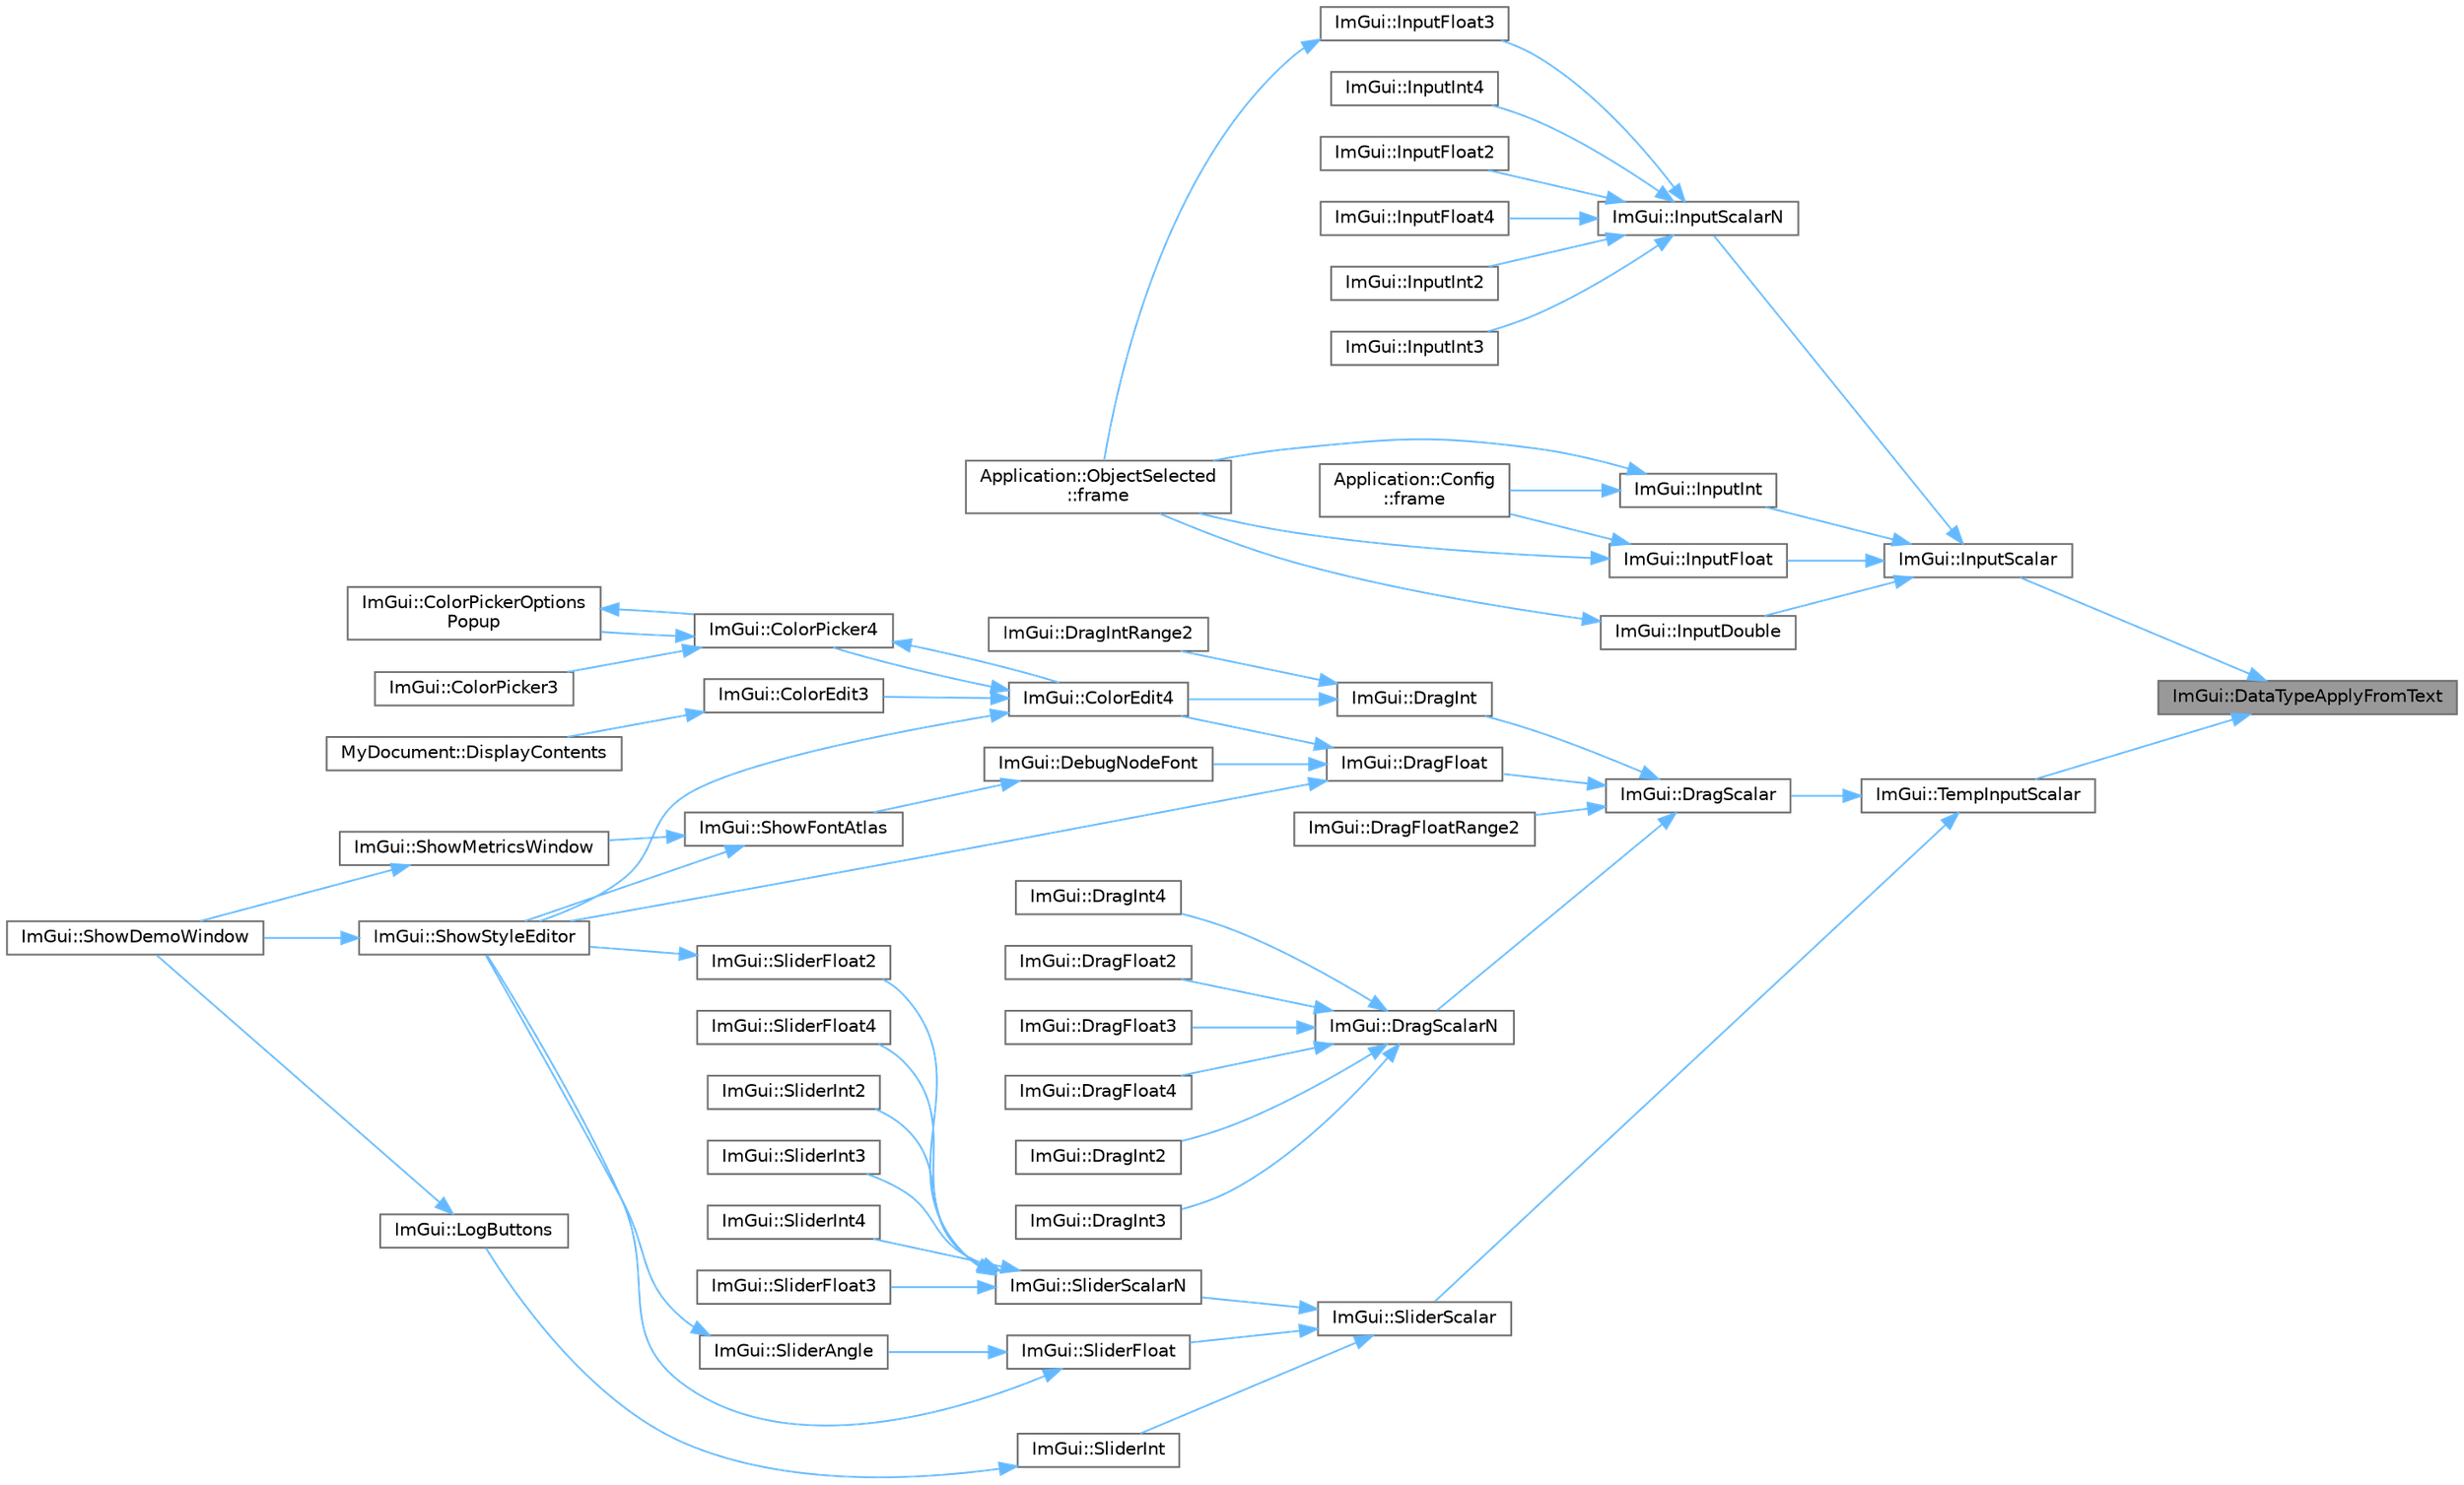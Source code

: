 digraph "ImGui::DataTypeApplyFromText"
{
 // LATEX_PDF_SIZE
  bgcolor="transparent";
  edge [fontname=Helvetica,fontsize=10,labelfontname=Helvetica,labelfontsize=10];
  node [fontname=Helvetica,fontsize=10,shape=box,height=0.2,width=0.4];
  rankdir="RL";
  Node1 [id="Node000001",label="ImGui::DataTypeApplyFromText",height=0.2,width=0.4,color="gray40", fillcolor="grey60", style="filled", fontcolor="black",tooltip=" "];
  Node1 -> Node2 [id="edge1_Node000001_Node000002",dir="back",color="steelblue1",style="solid",tooltip=" "];
  Node2 [id="Node000002",label="ImGui::InputScalar",height=0.2,width=0.4,color="grey40", fillcolor="white", style="filled",URL="$namespace_im_gui.html#afdb54540b7480872fbb746f64344b374",tooltip=" "];
  Node2 -> Node3 [id="edge2_Node000002_Node000003",dir="back",color="steelblue1",style="solid",tooltip=" "];
  Node3 [id="Node000003",label="ImGui::InputDouble",height=0.2,width=0.4,color="grey40", fillcolor="white", style="filled",URL="$namespace_im_gui.html#ad941c3cfa561ca35b674fd5802bcf870",tooltip=" "];
  Node3 -> Node4 [id="edge3_Node000003_Node000004",dir="back",color="steelblue1",style="solid",tooltip=" "];
  Node4 [id="Node000004",label="Application::ObjectSelected\l::frame",height=0.2,width=0.4,color="grey40", fillcolor="white", style="filled",URL="$class_application_1_1_object_selected.html#a30dd507edcc6c76dd65cc0cf9dda010a",tooltip=" "];
  Node2 -> Node5 [id="edge4_Node000002_Node000005",dir="back",color="steelblue1",style="solid",tooltip=" "];
  Node5 [id="Node000005",label="ImGui::InputFloat",height=0.2,width=0.4,color="grey40", fillcolor="white", style="filled",URL="$namespace_im_gui.html#a36b86c9d7226f18c316400c83a904454",tooltip=" "];
  Node5 -> Node6 [id="edge5_Node000005_Node000006",dir="back",color="steelblue1",style="solid",tooltip=" "];
  Node6 [id="Node000006",label="Application::Config\l::frame",height=0.2,width=0.4,color="grey40", fillcolor="white", style="filled",URL="$class_application_1_1_config.html#a291cc3a874949e121dcf83a3f90681bc",tooltip=" "];
  Node5 -> Node4 [id="edge6_Node000005_Node000004",dir="back",color="steelblue1",style="solid",tooltip=" "];
  Node2 -> Node7 [id="edge7_Node000002_Node000007",dir="back",color="steelblue1",style="solid",tooltip=" "];
  Node7 [id="Node000007",label="ImGui::InputInt",height=0.2,width=0.4,color="grey40", fillcolor="white", style="filled",URL="$namespace_im_gui.html#a36fc45a3c41a63ea9a983cc851752505",tooltip=" "];
  Node7 -> Node6 [id="edge8_Node000007_Node000006",dir="back",color="steelblue1",style="solid",tooltip=" "];
  Node7 -> Node4 [id="edge9_Node000007_Node000004",dir="back",color="steelblue1",style="solid",tooltip=" "];
  Node2 -> Node8 [id="edge10_Node000002_Node000008",dir="back",color="steelblue1",style="solid",tooltip=" "];
  Node8 [id="Node000008",label="ImGui::InputScalarN",height=0.2,width=0.4,color="grey40", fillcolor="white", style="filled",URL="$namespace_im_gui.html#afb17f0092027c09183df498834abace9",tooltip=" "];
  Node8 -> Node9 [id="edge11_Node000008_Node000009",dir="back",color="steelblue1",style="solid",tooltip=" "];
  Node9 [id="Node000009",label="ImGui::InputFloat2",height=0.2,width=0.4,color="grey40", fillcolor="white", style="filled",URL="$namespace_im_gui.html#a854ba6decd4ae7e4b0980a9c71bfa47d",tooltip=" "];
  Node8 -> Node10 [id="edge12_Node000008_Node000010",dir="back",color="steelblue1",style="solid",tooltip=" "];
  Node10 [id="Node000010",label="ImGui::InputFloat3",height=0.2,width=0.4,color="grey40", fillcolor="white", style="filled",URL="$namespace_im_gui.html#a970a00fd1a4226c697ea5fb807fb62d8",tooltip=" "];
  Node10 -> Node4 [id="edge13_Node000010_Node000004",dir="back",color="steelblue1",style="solid",tooltip=" "];
  Node8 -> Node11 [id="edge14_Node000008_Node000011",dir="back",color="steelblue1",style="solid",tooltip=" "];
  Node11 [id="Node000011",label="ImGui::InputFloat4",height=0.2,width=0.4,color="grey40", fillcolor="white", style="filled",URL="$namespace_im_gui.html#a69675d2e9780a0e5a7a372f936b64d49",tooltip=" "];
  Node8 -> Node12 [id="edge15_Node000008_Node000012",dir="back",color="steelblue1",style="solid",tooltip=" "];
  Node12 [id="Node000012",label="ImGui::InputInt2",height=0.2,width=0.4,color="grey40", fillcolor="white", style="filled",URL="$namespace_im_gui.html#a83dfd2daacefb741e67d8d69821e1590",tooltip=" "];
  Node8 -> Node13 [id="edge16_Node000008_Node000013",dir="back",color="steelblue1",style="solid",tooltip=" "];
  Node13 [id="Node000013",label="ImGui::InputInt3",height=0.2,width=0.4,color="grey40", fillcolor="white", style="filled",URL="$namespace_im_gui.html#ab8e7466e5bdda70fefa551eb662dc3f5",tooltip=" "];
  Node8 -> Node14 [id="edge17_Node000008_Node000014",dir="back",color="steelblue1",style="solid",tooltip=" "];
  Node14 [id="Node000014",label="ImGui::InputInt4",height=0.2,width=0.4,color="grey40", fillcolor="white", style="filled",URL="$namespace_im_gui.html#a3a57668b83f7a99d295f94baa71add0a",tooltip=" "];
  Node1 -> Node15 [id="edge18_Node000001_Node000015",dir="back",color="steelblue1",style="solid",tooltip=" "];
  Node15 [id="Node000015",label="ImGui::TempInputScalar",height=0.2,width=0.4,color="grey40", fillcolor="white", style="filled",URL="$namespace_im_gui.html#a392fed3e7db2a75abf217bf84c6abce9",tooltip=" "];
  Node15 -> Node16 [id="edge19_Node000015_Node000016",dir="back",color="steelblue1",style="solid",tooltip=" "];
  Node16 [id="Node000016",label="ImGui::DragScalar",height=0.2,width=0.4,color="grey40", fillcolor="white", style="filled",URL="$namespace_im_gui.html#a17d8926e8f44a6d00575b12081c51fe0",tooltip=" "];
  Node16 -> Node17 [id="edge20_Node000016_Node000017",dir="back",color="steelblue1",style="solid",tooltip=" "];
  Node17 [id="Node000017",label="ImGui::DragFloat",height=0.2,width=0.4,color="grey40", fillcolor="white", style="filled",URL="$namespace_im_gui.html#aab1b20e7bf98aa7bbdb26f8cd3ad91e6",tooltip=" "];
  Node17 -> Node18 [id="edge21_Node000017_Node000018",dir="back",color="steelblue1",style="solid",tooltip=" "];
  Node18 [id="Node000018",label="ImGui::ColorEdit4",height=0.2,width=0.4,color="grey40", fillcolor="white", style="filled",URL="$namespace_im_gui.html#ac3f45e2aa0b1d591cc8a2cdf8b566a45",tooltip=" "];
  Node18 -> Node19 [id="edge22_Node000018_Node000019",dir="back",color="steelblue1",style="solid",tooltip=" "];
  Node19 [id="Node000019",label="ImGui::ColorEdit3",height=0.2,width=0.4,color="grey40", fillcolor="white", style="filled",URL="$namespace_im_gui.html#a5afe76ba1c91f07363e40396e7df656e",tooltip=" "];
  Node19 -> Node20 [id="edge23_Node000019_Node000020",dir="back",color="steelblue1",style="solid",tooltip=" "];
  Node20 [id="Node000020",label="MyDocument::DisplayContents",height=0.2,width=0.4,color="grey40", fillcolor="white", style="filled",URL="$struct_my_document.html#aa51e0b8e6c95b7109a507603599c05d9",tooltip=" "];
  Node18 -> Node21 [id="edge24_Node000018_Node000021",dir="back",color="steelblue1",style="solid",tooltip=" "];
  Node21 [id="Node000021",label="ImGui::ColorPicker4",height=0.2,width=0.4,color="grey40", fillcolor="white", style="filled",URL="$namespace_im_gui.html#a3d5aae9e0a14aa051d5a799abbe97b32",tooltip=" "];
  Node21 -> Node18 [id="edge25_Node000021_Node000018",dir="back",color="steelblue1",style="solid",tooltip=" "];
  Node21 -> Node22 [id="edge26_Node000021_Node000022",dir="back",color="steelblue1",style="solid",tooltip=" "];
  Node22 [id="Node000022",label="ImGui::ColorPicker3",height=0.2,width=0.4,color="grey40", fillcolor="white", style="filled",URL="$namespace_im_gui.html#a2a2a98cb9a17b18702be6b954670b388",tooltip=" "];
  Node21 -> Node23 [id="edge27_Node000021_Node000023",dir="back",color="steelblue1",style="solid",tooltip=" "];
  Node23 [id="Node000023",label="ImGui::ColorPickerOptions\lPopup",height=0.2,width=0.4,color="grey40", fillcolor="white", style="filled",URL="$namespace_im_gui.html#a6d112eeb6d8ffdebbc9d9a8c66babbee",tooltip=" "];
  Node23 -> Node21 [id="edge28_Node000023_Node000021",dir="back",color="steelblue1",style="solid",tooltip=" "];
  Node18 -> Node24 [id="edge29_Node000018_Node000024",dir="back",color="steelblue1",style="solid",tooltip=" "];
  Node24 [id="Node000024",label="ImGui::ShowStyleEditor",height=0.2,width=0.4,color="grey40", fillcolor="white", style="filled",URL="$namespace_im_gui.html#ab2eb3dec78d054fe3feab1c091ec5de5",tooltip=" "];
  Node24 -> Node25 [id="edge30_Node000024_Node000025",dir="back",color="steelblue1",style="solid",tooltip=" "];
  Node25 [id="Node000025",label="ImGui::ShowDemoWindow",height=0.2,width=0.4,color="grey40", fillcolor="white", style="filled",URL="$namespace_im_gui.html#af95643a0ce4893b9e57c12991922fb18",tooltip=" "];
  Node17 -> Node26 [id="edge31_Node000017_Node000026",dir="back",color="steelblue1",style="solid",tooltip=" "];
  Node26 [id="Node000026",label="ImGui::DebugNodeFont",height=0.2,width=0.4,color="grey40", fillcolor="white", style="filled",URL="$namespace_im_gui.html#ae0207d60728f7e6a47dbcd1d7d84e3cb",tooltip=" "];
  Node26 -> Node27 [id="edge32_Node000026_Node000027",dir="back",color="steelblue1",style="solid",tooltip=" "];
  Node27 [id="Node000027",label="ImGui::ShowFontAtlas",height=0.2,width=0.4,color="grey40", fillcolor="white", style="filled",URL="$namespace_im_gui.html#acab51ec2b39577845309f24535381038",tooltip=" "];
  Node27 -> Node28 [id="edge33_Node000027_Node000028",dir="back",color="steelblue1",style="solid",tooltip=" "];
  Node28 [id="Node000028",label="ImGui::ShowMetricsWindow",height=0.2,width=0.4,color="grey40", fillcolor="white", style="filled",URL="$namespace_im_gui.html#afe7a28c6eb52fff3cc27d5a698fea4ff",tooltip=" "];
  Node28 -> Node25 [id="edge34_Node000028_Node000025",dir="back",color="steelblue1",style="solid",tooltip=" "];
  Node27 -> Node24 [id="edge35_Node000027_Node000024",dir="back",color="steelblue1",style="solid",tooltip=" "];
  Node17 -> Node24 [id="edge36_Node000017_Node000024",dir="back",color="steelblue1",style="solid",tooltip=" "];
  Node16 -> Node29 [id="edge37_Node000016_Node000029",dir="back",color="steelblue1",style="solid",tooltip=" "];
  Node29 [id="Node000029",label="ImGui::DragFloatRange2",height=0.2,width=0.4,color="grey40", fillcolor="white", style="filled",URL="$namespace_im_gui.html#aa6bfd93ead5c47e84b66185da88b8e8c",tooltip=" "];
  Node16 -> Node30 [id="edge38_Node000016_Node000030",dir="back",color="steelblue1",style="solid",tooltip=" "];
  Node30 [id="Node000030",label="ImGui::DragInt",height=0.2,width=0.4,color="grey40", fillcolor="white", style="filled",URL="$namespace_im_gui.html#a3714db739ae51fc75601d7fad234a58b",tooltip=" "];
  Node30 -> Node18 [id="edge39_Node000030_Node000018",dir="back",color="steelblue1",style="solid",tooltip=" "];
  Node30 -> Node31 [id="edge40_Node000030_Node000031",dir="back",color="steelblue1",style="solid",tooltip=" "];
  Node31 [id="Node000031",label="ImGui::DragIntRange2",height=0.2,width=0.4,color="grey40", fillcolor="white", style="filled",URL="$namespace_im_gui.html#a27a0380e0480671c7cd854dd7bfc6bd1",tooltip=" "];
  Node16 -> Node32 [id="edge41_Node000016_Node000032",dir="back",color="steelblue1",style="solid",tooltip=" "];
  Node32 [id="Node000032",label="ImGui::DragScalarN",height=0.2,width=0.4,color="grey40", fillcolor="white", style="filled",URL="$namespace_im_gui.html#a1265d2b30ced1fca909e26c8f718fcbd",tooltip=" "];
  Node32 -> Node33 [id="edge42_Node000032_Node000033",dir="back",color="steelblue1",style="solid",tooltip=" "];
  Node33 [id="Node000033",label="ImGui::DragFloat2",height=0.2,width=0.4,color="grey40", fillcolor="white", style="filled",URL="$namespace_im_gui.html#afc9ce10d78534a5c186cee0b337f7471",tooltip=" "];
  Node32 -> Node34 [id="edge43_Node000032_Node000034",dir="back",color="steelblue1",style="solid",tooltip=" "];
  Node34 [id="Node000034",label="ImGui::DragFloat3",height=0.2,width=0.4,color="grey40", fillcolor="white", style="filled",URL="$namespace_im_gui.html#a5ffcbb0240077cf2f300960db3c0a3d7",tooltip=" "];
  Node32 -> Node35 [id="edge44_Node000032_Node000035",dir="back",color="steelblue1",style="solid",tooltip=" "];
  Node35 [id="Node000035",label="ImGui::DragFloat4",height=0.2,width=0.4,color="grey40", fillcolor="white", style="filled",URL="$namespace_im_gui.html#a43e4508fb0c6a82cf6d78a645965dd57",tooltip=" "];
  Node32 -> Node36 [id="edge45_Node000032_Node000036",dir="back",color="steelblue1",style="solid",tooltip=" "];
  Node36 [id="Node000036",label="ImGui::DragInt2",height=0.2,width=0.4,color="grey40", fillcolor="white", style="filled",URL="$namespace_im_gui.html#a56e3ba8164b0b78b46f01a3a2f7fe00b",tooltip=" "];
  Node32 -> Node37 [id="edge46_Node000032_Node000037",dir="back",color="steelblue1",style="solid",tooltip=" "];
  Node37 [id="Node000037",label="ImGui::DragInt3",height=0.2,width=0.4,color="grey40", fillcolor="white", style="filled",URL="$namespace_im_gui.html#af4be377242ba2480b28b116390af7261",tooltip=" "];
  Node32 -> Node38 [id="edge47_Node000032_Node000038",dir="back",color="steelblue1",style="solid",tooltip=" "];
  Node38 [id="Node000038",label="ImGui::DragInt4",height=0.2,width=0.4,color="grey40", fillcolor="white", style="filled",URL="$namespace_im_gui.html#a5d75e4d3263272f22eb2001652397e55",tooltip=" "];
  Node15 -> Node39 [id="edge48_Node000015_Node000039",dir="back",color="steelblue1",style="solid",tooltip=" "];
  Node39 [id="Node000039",label="ImGui::SliderScalar",height=0.2,width=0.4,color="grey40", fillcolor="white", style="filled",URL="$namespace_im_gui.html#afdd7faa9a69f75b8d674cdc207441bea",tooltip=" "];
  Node39 -> Node40 [id="edge49_Node000039_Node000040",dir="back",color="steelblue1",style="solid",tooltip=" "];
  Node40 [id="Node000040",label="ImGui::SliderFloat",height=0.2,width=0.4,color="grey40", fillcolor="white", style="filled",URL="$namespace_im_gui.html#a864f761801792a0cc5ce3408f3392cfc",tooltip=" "];
  Node40 -> Node24 [id="edge50_Node000040_Node000024",dir="back",color="steelblue1",style="solid",tooltip=" "];
  Node40 -> Node41 [id="edge51_Node000040_Node000041",dir="back",color="steelblue1",style="solid",tooltip=" "];
  Node41 [id="Node000041",label="ImGui::SliderAngle",height=0.2,width=0.4,color="grey40", fillcolor="white", style="filled",URL="$namespace_im_gui.html#acd162f7732c5c7be7b8651d7e43bb979",tooltip=" "];
  Node41 -> Node24 [id="edge52_Node000041_Node000024",dir="back",color="steelblue1",style="solid",tooltip=" "];
  Node39 -> Node42 [id="edge53_Node000039_Node000042",dir="back",color="steelblue1",style="solid",tooltip=" "];
  Node42 [id="Node000042",label="ImGui::SliderInt",height=0.2,width=0.4,color="grey40", fillcolor="white", style="filled",URL="$namespace_im_gui.html#a580128c9b35d1a9fc5b7a057f6f5464a",tooltip=" "];
  Node42 -> Node43 [id="edge54_Node000042_Node000043",dir="back",color="steelblue1",style="solid",tooltip=" "];
  Node43 [id="Node000043",label="ImGui::LogButtons",height=0.2,width=0.4,color="grey40", fillcolor="white", style="filled",URL="$namespace_im_gui.html#a7bd295da4be19bab98262c76fcaeb4fb",tooltip=" "];
  Node43 -> Node25 [id="edge55_Node000043_Node000025",dir="back",color="steelblue1",style="solid",tooltip=" "];
  Node39 -> Node44 [id="edge56_Node000039_Node000044",dir="back",color="steelblue1",style="solid",tooltip=" "];
  Node44 [id="Node000044",label="ImGui::SliderScalarN",height=0.2,width=0.4,color="grey40", fillcolor="white", style="filled",URL="$namespace_im_gui.html#a64031a4ad000695c1e1d3f42792f4bb4",tooltip=" "];
  Node44 -> Node45 [id="edge57_Node000044_Node000045",dir="back",color="steelblue1",style="solid",tooltip=" "];
  Node45 [id="Node000045",label="ImGui::SliderFloat2",height=0.2,width=0.4,color="grey40", fillcolor="white", style="filled",URL="$namespace_im_gui.html#a65ed4a55f13d467b06075c951b310c23",tooltip=" "];
  Node45 -> Node24 [id="edge58_Node000045_Node000024",dir="back",color="steelblue1",style="solid",tooltip=" "];
  Node44 -> Node46 [id="edge59_Node000044_Node000046",dir="back",color="steelblue1",style="solid",tooltip=" "];
  Node46 [id="Node000046",label="ImGui::SliderFloat3",height=0.2,width=0.4,color="grey40", fillcolor="white", style="filled",URL="$namespace_im_gui.html#a9fb9ae936849ae17be13c9b6a0391585",tooltip=" "];
  Node44 -> Node47 [id="edge60_Node000044_Node000047",dir="back",color="steelblue1",style="solid",tooltip=" "];
  Node47 [id="Node000047",label="ImGui::SliderFloat4",height=0.2,width=0.4,color="grey40", fillcolor="white", style="filled",URL="$namespace_im_gui.html#acee94c7b89963d8fec32de541cd7205f",tooltip=" "];
  Node44 -> Node48 [id="edge61_Node000044_Node000048",dir="back",color="steelblue1",style="solid",tooltip=" "];
  Node48 [id="Node000048",label="ImGui::SliderInt2",height=0.2,width=0.4,color="grey40", fillcolor="white", style="filled",URL="$namespace_im_gui.html#a9913948869631d72e4fa5dd69235350e",tooltip=" "];
  Node44 -> Node49 [id="edge62_Node000044_Node000049",dir="back",color="steelblue1",style="solid",tooltip=" "];
  Node49 [id="Node000049",label="ImGui::SliderInt3",height=0.2,width=0.4,color="grey40", fillcolor="white", style="filled",URL="$namespace_im_gui.html#ab1e67cf69998479a59677e332dba745b",tooltip=" "];
  Node44 -> Node50 [id="edge63_Node000044_Node000050",dir="back",color="steelblue1",style="solid",tooltip=" "];
  Node50 [id="Node000050",label="ImGui::SliderInt4",height=0.2,width=0.4,color="grey40", fillcolor="white", style="filled",URL="$namespace_im_gui.html#a9a0bb4c55424177ab7894e5a87bd91ea",tooltip=" "];
}
